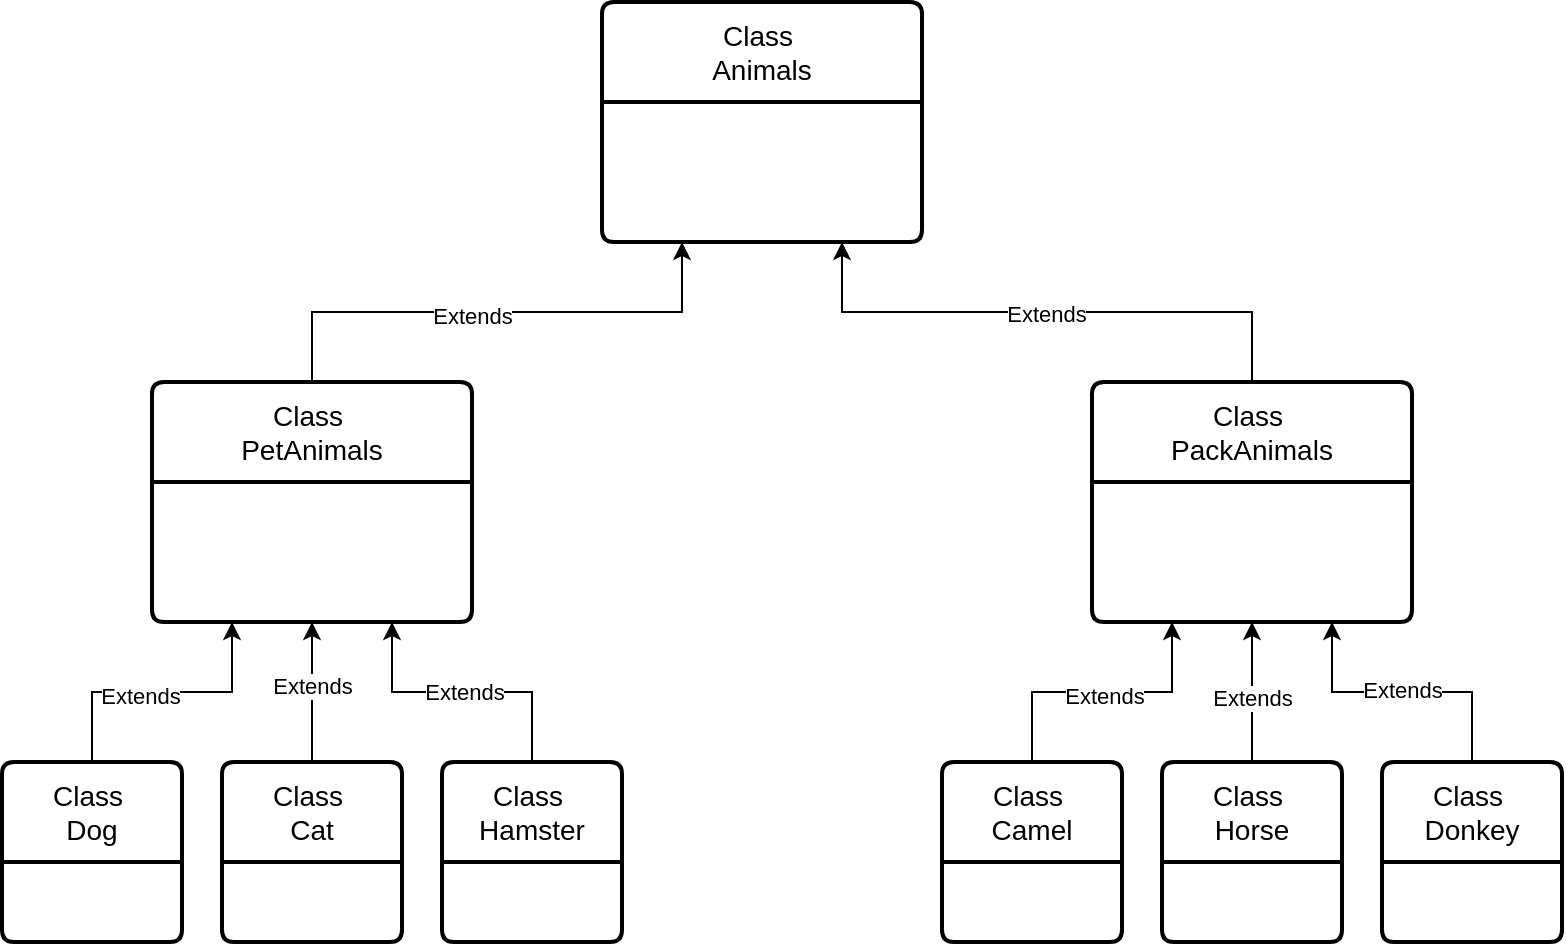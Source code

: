 <mxfile version="24.7.13">
  <diagram id="R2lEEEUBdFMjLlhIrx00" name="Page-1">
    <mxGraphModel dx="1526" dy="1047" grid="1" gridSize="10" guides="1" tooltips="1" connect="1" arrows="1" fold="1" page="1" pageScale="1" pageWidth="850" pageHeight="1100" math="0" shadow="0" extFonts="Permanent Marker^https://fonts.googleapis.com/css?family=Permanent+Marker">
      <root>
        <mxCell id="0" />
        <mxCell id="1" parent="0" />
        <mxCell id="PlCgHlOcaQ3vLh_5juwd-19" value="Class&amp;nbsp;&lt;div&gt;Animals&lt;/div&gt;" style="swimlane;childLayout=stackLayout;horizontal=1;startSize=50;horizontalStack=0;rounded=1;fontSize=14;fontStyle=0;strokeWidth=2;resizeParent=0;resizeLast=1;shadow=0;dashed=0;align=center;arcSize=4;whiteSpace=wrap;html=1;" vertex="1" parent="1">
          <mxGeometry x="345" y="50" width="160" height="120" as="geometry" />
        </mxCell>
        <mxCell id="PlCgHlOcaQ3vLh_5juwd-35" style="edgeStyle=orthogonalEdgeStyle;rounded=0;orthogonalLoop=1;jettySize=auto;html=1;exitX=0.5;exitY=0;exitDx=0;exitDy=0;entryX=0.25;entryY=1;entryDx=0;entryDy=0;" edge="1" parent="1" source="PlCgHlOcaQ3vLh_5juwd-21" target="PlCgHlOcaQ3vLh_5juwd-19">
          <mxGeometry relative="1" as="geometry" />
        </mxCell>
        <mxCell id="PlCgHlOcaQ3vLh_5juwd-37" value="Extends" style="edgeLabel;html=1;align=center;verticalAlign=middle;resizable=0;points=[];" vertex="1" connectable="0" parent="PlCgHlOcaQ3vLh_5juwd-35">
          <mxGeometry x="-0.098" y="-2" relative="1" as="geometry">
            <mxPoint as="offset" />
          </mxGeometry>
        </mxCell>
        <mxCell id="PlCgHlOcaQ3vLh_5juwd-21" value="Class&amp;nbsp;&lt;div&gt;PetAnimals&lt;/div&gt;" style="swimlane;childLayout=stackLayout;horizontal=1;startSize=50;horizontalStack=0;rounded=1;fontSize=14;fontStyle=0;strokeWidth=2;resizeParent=0;resizeLast=1;shadow=0;dashed=0;align=center;arcSize=4;whiteSpace=wrap;html=1;" vertex="1" parent="1">
          <mxGeometry x="120" y="240" width="160" height="120" as="geometry" />
        </mxCell>
        <mxCell id="PlCgHlOcaQ3vLh_5juwd-36" style="edgeStyle=orthogonalEdgeStyle;rounded=0;orthogonalLoop=1;jettySize=auto;html=1;exitX=0.5;exitY=0;exitDx=0;exitDy=0;entryX=0.75;entryY=1;entryDx=0;entryDy=0;" edge="1" parent="1" source="PlCgHlOcaQ3vLh_5juwd-22" target="PlCgHlOcaQ3vLh_5juwd-19">
          <mxGeometry relative="1" as="geometry" />
        </mxCell>
        <mxCell id="PlCgHlOcaQ3vLh_5juwd-38" value="Extends" style="edgeLabel;html=1;align=center;verticalAlign=middle;resizable=0;points=[];" vertex="1" connectable="0" parent="PlCgHlOcaQ3vLh_5juwd-36">
          <mxGeometry x="0.004" y="1" relative="1" as="geometry">
            <mxPoint as="offset" />
          </mxGeometry>
        </mxCell>
        <mxCell id="PlCgHlOcaQ3vLh_5juwd-22" value="Class&amp;nbsp;&lt;div&gt;PackAnimals&lt;/div&gt;" style="swimlane;childLayout=stackLayout;horizontal=1;startSize=50;horizontalStack=0;rounded=1;fontSize=14;fontStyle=0;strokeWidth=2;resizeParent=0;resizeLast=1;shadow=0;dashed=0;align=center;arcSize=4;whiteSpace=wrap;html=1;" vertex="1" parent="1">
          <mxGeometry x="590" y="240" width="160" height="120" as="geometry" />
        </mxCell>
        <mxCell id="PlCgHlOcaQ3vLh_5juwd-29" style="edgeStyle=orthogonalEdgeStyle;rounded=0;orthogonalLoop=1;jettySize=auto;html=1;exitX=0.5;exitY=0;exitDx=0;exitDy=0;entryX=0.25;entryY=1;entryDx=0;entryDy=0;" edge="1" parent="1" source="PlCgHlOcaQ3vLh_5juwd-23" target="PlCgHlOcaQ3vLh_5juwd-21">
          <mxGeometry relative="1" as="geometry" />
        </mxCell>
        <mxCell id="PlCgHlOcaQ3vLh_5juwd-39" value="Extends" style="edgeLabel;html=1;align=center;verticalAlign=middle;resizable=0;points=[];" vertex="1" connectable="0" parent="PlCgHlOcaQ3vLh_5juwd-29">
          <mxGeometry x="-0.157" y="-2" relative="1" as="geometry">
            <mxPoint as="offset" />
          </mxGeometry>
        </mxCell>
        <mxCell id="PlCgHlOcaQ3vLh_5juwd-23" value="Class&amp;nbsp;&lt;div&gt;Dog&lt;/div&gt;" style="swimlane;childLayout=stackLayout;horizontal=1;startSize=50;horizontalStack=0;rounded=1;fontSize=14;fontStyle=0;strokeWidth=2;resizeParent=0;resizeLast=1;shadow=0;dashed=0;align=center;arcSize=4;whiteSpace=wrap;html=1;" vertex="1" parent="1">
          <mxGeometry x="45" y="430" width="90" height="90" as="geometry" />
        </mxCell>
        <mxCell id="PlCgHlOcaQ3vLh_5juwd-30" style="edgeStyle=orthogonalEdgeStyle;rounded=0;orthogonalLoop=1;jettySize=auto;html=1;exitX=0.5;exitY=0;exitDx=0;exitDy=0;entryX=0.5;entryY=1;entryDx=0;entryDy=0;" edge="1" parent="1" source="PlCgHlOcaQ3vLh_5juwd-24" target="PlCgHlOcaQ3vLh_5juwd-21">
          <mxGeometry relative="1" as="geometry" />
        </mxCell>
        <mxCell id="PlCgHlOcaQ3vLh_5juwd-40" value="Extends" style="edgeLabel;html=1;align=center;verticalAlign=middle;resizable=0;points=[];" vertex="1" connectable="0" parent="PlCgHlOcaQ3vLh_5juwd-30">
          <mxGeometry x="0.086" relative="1" as="geometry">
            <mxPoint as="offset" />
          </mxGeometry>
        </mxCell>
        <mxCell id="PlCgHlOcaQ3vLh_5juwd-24" value="Class&amp;nbsp;&lt;div&gt;Cat&lt;/div&gt;" style="swimlane;childLayout=stackLayout;horizontal=1;startSize=50;horizontalStack=0;rounded=1;fontSize=14;fontStyle=0;strokeWidth=2;resizeParent=0;resizeLast=1;shadow=0;dashed=0;align=center;arcSize=4;whiteSpace=wrap;html=1;" vertex="1" parent="1">
          <mxGeometry x="155" y="430" width="90" height="90" as="geometry" />
        </mxCell>
        <mxCell id="PlCgHlOcaQ3vLh_5juwd-31" style="edgeStyle=orthogonalEdgeStyle;rounded=0;orthogonalLoop=1;jettySize=auto;html=1;exitX=0.5;exitY=0;exitDx=0;exitDy=0;entryX=0.75;entryY=1;entryDx=0;entryDy=0;" edge="1" parent="1" source="PlCgHlOcaQ3vLh_5juwd-25" target="PlCgHlOcaQ3vLh_5juwd-21">
          <mxGeometry relative="1" as="geometry" />
        </mxCell>
        <mxCell id="PlCgHlOcaQ3vLh_5juwd-41" value="Extends" style="edgeLabel;html=1;align=center;verticalAlign=middle;resizable=0;points=[];" vertex="1" connectable="0" parent="PlCgHlOcaQ3vLh_5juwd-31">
          <mxGeometry x="-0.014" relative="1" as="geometry">
            <mxPoint as="offset" />
          </mxGeometry>
        </mxCell>
        <mxCell id="PlCgHlOcaQ3vLh_5juwd-25" value="Class&amp;nbsp;&lt;div&gt;Hamster&lt;/div&gt;" style="swimlane;childLayout=stackLayout;horizontal=1;startSize=50;horizontalStack=0;rounded=1;fontSize=14;fontStyle=0;strokeWidth=2;resizeParent=0;resizeLast=1;shadow=0;dashed=0;align=center;arcSize=4;whiteSpace=wrap;html=1;" vertex="1" parent="1">
          <mxGeometry x="265" y="430" width="90" height="90" as="geometry" />
        </mxCell>
        <mxCell id="PlCgHlOcaQ3vLh_5juwd-32" style="edgeStyle=orthogonalEdgeStyle;rounded=0;orthogonalLoop=1;jettySize=auto;html=1;exitX=0.5;exitY=0;exitDx=0;exitDy=0;entryX=0.25;entryY=1;entryDx=0;entryDy=0;" edge="1" parent="1" source="PlCgHlOcaQ3vLh_5juwd-26" target="PlCgHlOcaQ3vLh_5juwd-22">
          <mxGeometry relative="1" as="geometry">
            <mxPoint x="640" y="380" as="targetPoint" />
          </mxGeometry>
        </mxCell>
        <mxCell id="PlCgHlOcaQ3vLh_5juwd-42" value="Extends" style="edgeLabel;html=1;align=center;verticalAlign=middle;resizable=0;points=[];" vertex="1" connectable="0" parent="PlCgHlOcaQ3vLh_5juwd-32">
          <mxGeometry x="0.014" y="-2" relative="1" as="geometry">
            <mxPoint as="offset" />
          </mxGeometry>
        </mxCell>
        <mxCell id="PlCgHlOcaQ3vLh_5juwd-26" value="Class&amp;nbsp;&lt;div&gt;Camel&lt;/div&gt;" style="swimlane;childLayout=stackLayout;horizontal=1;startSize=50;horizontalStack=0;rounded=1;fontSize=14;fontStyle=0;strokeWidth=2;resizeParent=0;resizeLast=1;shadow=0;dashed=0;align=center;arcSize=4;whiteSpace=wrap;html=1;" vertex="1" parent="1">
          <mxGeometry x="515" y="430" width="90" height="90" as="geometry" />
        </mxCell>
        <mxCell id="PlCgHlOcaQ3vLh_5juwd-33" style="edgeStyle=orthogonalEdgeStyle;rounded=0;orthogonalLoop=1;jettySize=auto;html=1;exitX=0.5;exitY=0;exitDx=0;exitDy=0;entryX=0.5;entryY=1;entryDx=0;entryDy=0;" edge="1" parent="1" source="PlCgHlOcaQ3vLh_5juwd-27" target="PlCgHlOcaQ3vLh_5juwd-22">
          <mxGeometry relative="1" as="geometry" />
        </mxCell>
        <mxCell id="PlCgHlOcaQ3vLh_5juwd-43" value="Extends" style="edgeLabel;html=1;align=center;verticalAlign=middle;resizable=0;points=[];" vertex="1" connectable="0" parent="PlCgHlOcaQ3vLh_5juwd-33">
          <mxGeometry x="-0.086" relative="1" as="geometry">
            <mxPoint as="offset" />
          </mxGeometry>
        </mxCell>
        <mxCell id="PlCgHlOcaQ3vLh_5juwd-27" value="Class&amp;nbsp;&lt;div&gt;Horse&lt;/div&gt;" style="swimlane;childLayout=stackLayout;horizontal=1;startSize=50;horizontalStack=0;rounded=1;fontSize=14;fontStyle=0;strokeWidth=2;resizeParent=0;resizeLast=1;shadow=0;dashed=0;align=center;arcSize=4;whiteSpace=wrap;html=1;" vertex="1" parent="1">
          <mxGeometry x="625" y="430" width="90" height="90" as="geometry" />
        </mxCell>
        <mxCell id="PlCgHlOcaQ3vLh_5juwd-34" style="edgeStyle=orthogonalEdgeStyle;rounded=0;orthogonalLoop=1;jettySize=auto;html=1;exitX=0.5;exitY=0;exitDx=0;exitDy=0;entryX=0.75;entryY=1;entryDx=0;entryDy=0;" edge="1" parent="1" source="PlCgHlOcaQ3vLh_5juwd-28" target="PlCgHlOcaQ3vLh_5juwd-22">
          <mxGeometry relative="1" as="geometry" />
        </mxCell>
        <mxCell id="PlCgHlOcaQ3vLh_5juwd-44" value="Extends" style="edgeLabel;html=1;align=center;verticalAlign=middle;resizable=0;points=[];" vertex="1" connectable="0" parent="PlCgHlOcaQ3vLh_5juwd-34">
          <mxGeometry y="-1" relative="1" as="geometry">
            <mxPoint as="offset" />
          </mxGeometry>
        </mxCell>
        <mxCell id="PlCgHlOcaQ3vLh_5juwd-28" value="Class&amp;nbsp;&lt;div&gt;Donkey&lt;/div&gt;" style="swimlane;childLayout=stackLayout;horizontal=1;startSize=50;horizontalStack=0;rounded=1;fontSize=14;fontStyle=0;strokeWidth=2;resizeParent=0;resizeLast=1;shadow=0;dashed=0;align=center;arcSize=4;whiteSpace=wrap;html=1;" vertex="1" parent="1">
          <mxGeometry x="735" y="430" width="90" height="90" as="geometry" />
        </mxCell>
      </root>
    </mxGraphModel>
  </diagram>
</mxfile>
